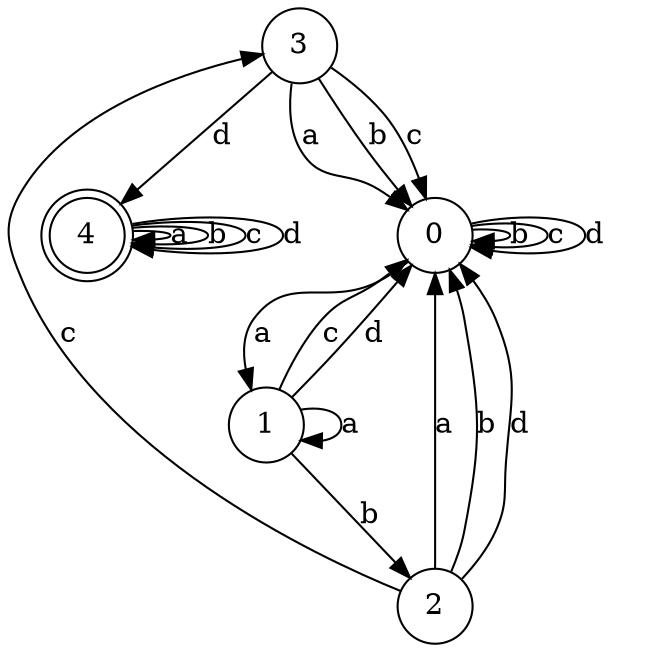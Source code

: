 digraph { 
node [shape = doublecircle]; 4 ;
node [shape = circle]; 
0 -> 1 [ label="a", weigth="0.6"]; 
0 -> 0 [ label="b", weigth="0.6"]; 
0 -> 0 [ label="c", weigth="0.6"]; 
0 -> 0 [ label="d", weigth="0.6"]; 
1 -> 2 [ label="b", weigth="0.6"]; 
1 -> 1 [ label="a", weigth="0.6"]; 
1 -> 0 [ label="c", weigth="0.6"]; 
1 -> 0 [ label="d", weigth="0.6"]; 
2 -> 3 [ label="c", weigth="0.6"]; 
2 -> 0 [ label="a", weigth="0.6"]; 
2 -> 0 [ label="b", weigth="0.6"]; 
2 -> 0 [ label="d", weigth="0.6"]; 
3 -> 4 [ label="d", weigth="0.6"]; 
3 -> 0 [ label="a", weigth="0.6"]; 
3 -> 0 [ label="b", weigth="0.6"]; 
3 -> 0 [ label="c", weigth="0.6"]; 
4 -> 4 [ label="a", weigth="0.6"]; 
4 -> 4 [ label="b", weigth="0.6"]; 
4 -> 4 [ label="c", weigth="0.6"]; 
4 -> 4 [ label="d", weigth="0.6"]; 
}
